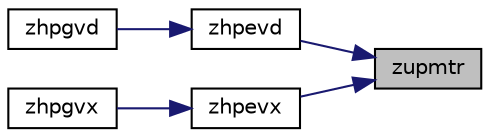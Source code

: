 digraph "zupmtr"
{
 // LATEX_PDF_SIZE
  edge [fontname="Helvetica",fontsize="10",labelfontname="Helvetica",labelfontsize="10"];
  node [fontname="Helvetica",fontsize="10",shape=record];
  rankdir="RL";
  Node1 [label="zupmtr",height=0.2,width=0.4,color="black", fillcolor="grey75", style="filled", fontcolor="black",tooltip="ZUPMTR"];
  Node1 -> Node2 [dir="back",color="midnightblue",fontsize="10",style="solid",fontname="Helvetica"];
  Node2 [label="zhpevd",height=0.2,width=0.4,color="black", fillcolor="white", style="filled",URL="$zhpevd_8f.html#a2e244a94bea7118e2aedcd3342276a80",tooltip="ZHPEVD computes the eigenvalues and, optionally, the left and/or right eigenvectors for OTHER matrice..."];
  Node2 -> Node3 [dir="back",color="midnightblue",fontsize="10",style="solid",fontname="Helvetica"];
  Node3 [label="zhpgvd",height=0.2,width=0.4,color="black", fillcolor="white", style="filled",URL="$zhpgvd_8f.html#af6720700dfc0d1692416a4e9bab0e6a7",tooltip="ZHPGVD"];
  Node1 -> Node4 [dir="back",color="midnightblue",fontsize="10",style="solid",fontname="Helvetica"];
  Node4 [label="zhpevx",height=0.2,width=0.4,color="black", fillcolor="white", style="filled",URL="$zhpevx_8f.html#a5d02ab79a002e32a7fd26a9e8a8f5638",tooltip="ZHPEVX computes the eigenvalues and, optionally, the left and/or right eigenvectors for OTHER matrice..."];
  Node4 -> Node5 [dir="back",color="midnightblue",fontsize="10",style="solid",fontname="Helvetica"];
  Node5 [label="zhpgvx",height=0.2,width=0.4,color="black", fillcolor="white", style="filled",URL="$zhpgvx_8f.html#aa447b35fe8cbabe3cf262579e49a96b1",tooltip="ZHPGVX"];
}
